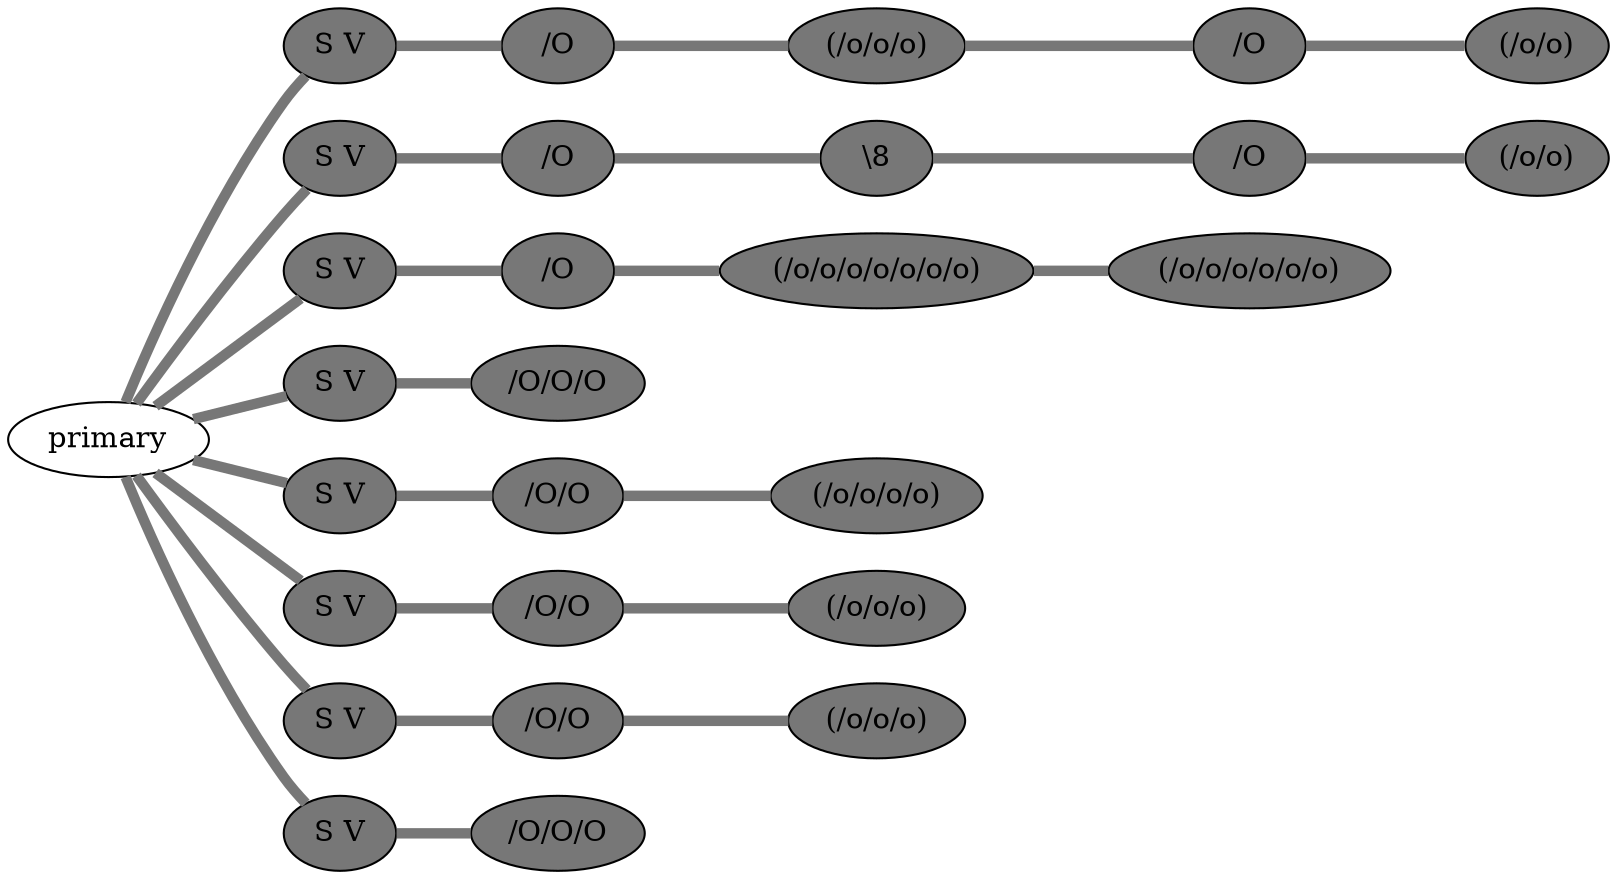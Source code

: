 graph {
 graph [rankdir=LR]
"1" [qtype="pendant_node", pendant_colors="#777777", pendant_ply="S", pendant_attach="V", pendant_length="24.0", label="S V", style=filled, fillcolor="#777777", fontcolor="#000000"]
"primary" -- "1" [qtype="pendant_link",penwidth=5,color="#777777"]
"1:0" [qtype="knot_node", knot_value="1", knot_type="S", knot_position="4.0", knot_spin="S", label="/O", style=filled, fillcolor="#777777" , fontcolor="#000000"]
"1" -- "1:0" [qtype="knot_link",penwidth=5,color="#777777"]
"1:1" [qtype="knot_node", knot_value="3", knot_type="L", knot_position="7.5", knot_spin="S", label="(/o/o/o)", style=filled, fillcolor="#777777" , fontcolor="#000000"]
"1:0" -- "1:1" [qtype="knot_link",penwidth=5,color="#777777"]
"1:2" [qtype="knot_node", knot_value="1", knot_type="S", knot_position="9.0", knot_spin="S", label="/O", style=filled, fillcolor="#777777" , fontcolor="#000000"]
"1:1" -- "1:2" [qtype="knot_link",penwidth=5,color="#777777"]
"1:3" [qtype="knot_node", knot_value="2", knot_type="L", knot_position="11.5", knot_spin="S", label="(/o/o)", style=filled, fillcolor="#777777" , fontcolor="#000000"]
"1:2" -- "1:3" [qtype="knot_link",penwidth=5,color="#777777"]
"2" [qtype="pendant_node", pendant_colors="#777777", pendant_ply="S", pendant_attach="V", pendant_length="22.5", label="S V", style=filled, fillcolor="#777777", fontcolor="#000000"]
"primary" -- "2" [qtype="pendant_link",penwidth=5,color="#777777"]
"2:0" [qtype="knot_node", knot_value="1", knot_type="S", knot_position="3.5", knot_spin="S", label="/O", style=filled, fillcolor="#777777" , fontcolor="#000000"]
"2" -- "2:0" [qtype="knot_link",penwidth=5,color="#777777"]
"2:1" [qtype="knot_node", knot_value="1", knot_type="E", knot_position="7.0", knot_spin="Z", label="\\8", style=filled, fillcolor="#777777" , fontcolor="#000000"]
"2:0" -- "2:1" [qtype="knot_link",penwidth=5,color="#777777"]
"2:2" [qtype="knot_node", knot_value="1", knot_type="S", knot_position="8.5", knot_spin="S", label="/O", style=filled, fillcolor="#777777" , fontcolor="#000000"]
"2:1" -- "2:2" [qtype="knot_link",penwidth=5,color="#777777"]
"2:3" [qtype="knot_node", knot_value="2", knot_type="L", knot_position="10.5", knot_spin="S", label="(/o/o)", style=filled, fillcolor="#777777" , fontcolor="#000000"]
"2:2" -- "2:3" [qtype="knot_link",penwidth=5,color="#777777"]
"3" [qtype="pendant_node", pendant_colors="#777777", pendant_ply="S", pendant_attach="V", pendant_length="10.5", label="S V", style=filled, fillcolor="#777777", fontcolor="#000000"]
"primary" -- "3" [qtype="pendant_link",penwidth=5,color="#777777"]
"3:0" [qtype="knot_node", knot_value="1", knot_type="S", knot_position="3.5", knot_spin="S", label="/O", style=filled, fillcolor="#777777" , fontcolor="#000000"]
"3" -- "3:0" [qtype="knot_link",penwidth=5,color="#777777"]
"3:1" [qtype="knot_node", knot_value="7", knot_type="L", knot_position="5.0", knot_spin="S", label="(/o/o/o/o/o/o/o)", style=filled, fillcolor="#777777" , fontcolor="#000000"]
"3:0" -- "3:1" [qtype="knot_link",penwidth=5,color="#777777"]
"3:2" [qtype="knot_node", knot_value="6", knot_type="L", knot_position="6.0", knot_spin="S", label="(/o/o/o/o/o/o)", style=filled, fillcolor="#777777" , fontcolor="#000000"]
"3:1" -- "3:2" [qtype="knot_link",penwidth=5,color="#777777"]
"4" [qtype="pendant_node", pendant_colors="#777777", pendant_ply="S", pendant_attach="V", pendant_length="20.0", label="S V", style=filled, fillcolor="#777777", fontcolor="#000000"]
"primary" -- "4" [qtype="pendant_link",penwidth=5,color="#777777"]
"4:0" [qtype="knot_node", knot_value="3", knot_type="S", knot_position="3.0", knot_spin="S", label="/O/O/O", style=filled, fillcolor="#777777" , fontcolor="#000000"]
"4" -- "4:0" [qtype="knot_link",penwidth=5,color="#777777"]
"5" [qtype="pendant_node", pendant_colors="#777777", pendant_ply="S", pendant_attach="V", pendant_length="24.0", label="S V", style=filled, fillcolor="#777777", fontcolor="#000000"]
"primary" -- "5" [qtype="pendant_link",penwidth=5,color="#777777"]
"5:0" [qtype="knot_node", knot_value="2", knot_type="S", knot_position="3.0", knot_spin="S", label="/O/O", style=filled, fillcolor="#777777" , fontcolor="#000000"]
"5" -- "5:0" [qtype="knot_link",penwidth=5,color="#777777"]
"5:1" [qtype="knot_node", knot_value="4", knot_type="L", knot_position="9.0", knot_spin="S", label="(/o/o/o/o)", style=filled, fillcolor="#777777" , fontcolor="#000000"]
"5:0" -- "5:1" [qtype="knot_link",penwidth=5,color="#777777"]
"6" [qtype="pendant_node", pendant_colors="#777777", pendant_ply="S", pendant_attach="V", pendant_length="24.5", label="S V", style=filled, fillcolor="#777777", fontcolor="#000000"]
"primary" -- "6" [qtype="pendant_link",penwidth=5,color="#777777"]
"6:0" [qtype="knot_node", knot_value="2", knot_type="S", knot_position="3.5", knot_spin="S", label="/O/O", style=filled, fillcolor="#777777" , fontcolor="#000000"]
"6" -- "6:0" [qtype="knot_link",penwidth=5,color="#777777"]
"6:1" [qtype="knot_node", knot_value="3", knot_type="L", knot_position="8.5", knot_spin="S", label="(/o/o/o)", style=filled, fillcolor="#777777" , fontcolor="#000000"]
"6:0" -- "6:1" [qtype="knot_link",penwidth=5,color="#777777"]
"7" [qtype="pendant_node", pendant_colors="#777777", pendant_ply="S", pendant_attach="V", pendant_length="25.0", label="S V", style=filled, fillcolor="#777777", fontcolor="#000000"]
"primary" -- "7" [qtype="pendant_link",penwidth=5,color="#777777"]
"7:0" [qtype="knot_node", knot_value="2", knot_type="S", knot_position="3.5", knot_spin="S", label="/O/O", style=filled, fillcolor="#777777" , fontcolor="#000000"]
"7" -- "7:0" [qtype="knot_link",penwidth=5,color="#777777"]
"7:1" [qtype="knot_node", knot_value="3", knot_type="L", knot_position="8.5", knot_spin="S", label="(/o/o/o)", style=filled, fillcolor="#777777" , fontcolor="#000000"]
"7:0" -- "7:1" [qtype="knot_link",penwidth=5,color="#777777"]
"8" [qtype="pendant_node", pendant_colors="#777777", pendant_ply="S", pendant_attach="V", pendant_length="28.5", label="S V", style=filled, fillcolor="#777777", fontcolor="#000000"]
"primary" -- "8" [qtype="pendant_link",penwidth=5,color="#777777"]
"8:0" [qtype="knot_node", knot_value="3", knot_type="S", knot_position="3.0", knot_spin="S", label="/O/O/O", style=filled, fillcolor="#777777" , fontcolor="#000000"]
"8" -- "8:0" [qtype="knot_link",penwidth=5,color="#777777"]
}
